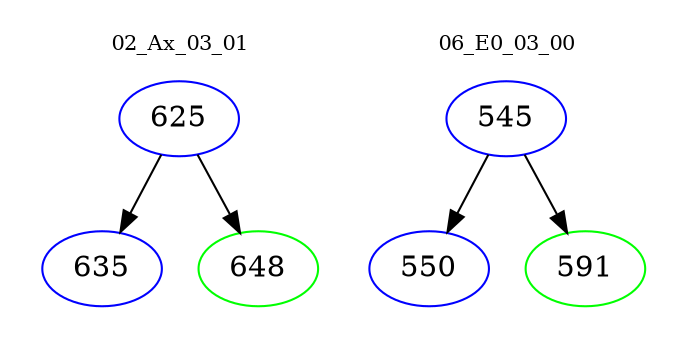 digraph{
subgraph cluster_0 {
color = white
label = "02_Ax_03_01";
fontsize=10;
T0_625 [label="625", color="blue"]
T0_625 -> T0_635 [color="black"]
T0_635 [label="635", color="blue"]
T0_625 -> T0_648 [color="black"]
T0_648 [label="648", color="green"]
}
subgraph cluster_1 {
color = white
label = "06_E0_03_00";
fontsize=10;
T1_545 [label="545", color="blue"]
T1_545 -> T1_550 [color="black"]
T1_550 [label="550", color="blue"]
T1_545 -> T1_591 [color="black"]
T1_591 [label="591", color="green"]
}
}
